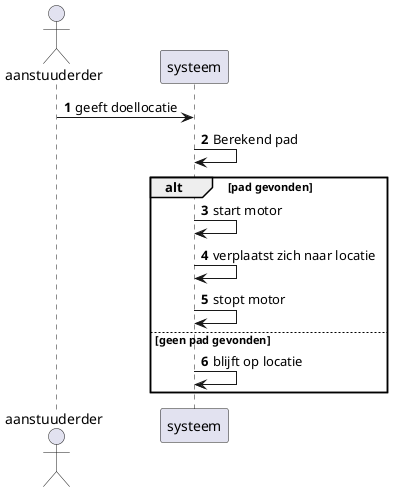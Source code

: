 @startuml

autonumber

actor "aanstuuderder" as aan
participant systeem

aan -> systeem : geeft doellocatie
systeem -> systeem : Berekend pad
alt pad gevonden
systeem -> systeem : start motor
systeem -> systeem : verplaatst zich naar locatie
systeem -> systeem : stopt motor
else geen pad gevonden
systeem ->  systeem : blijft op locatie
end

@enduml